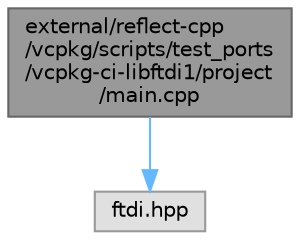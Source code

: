 digraph "external/reflect-cpp/vcpkg/scripts/test_ports/vcpkg-ci-libftdi1/project/main.cpp"
{
 // LATEX_PDF_SIZE
  bgcolor="transparent";
  edge [fontname=Helvetica,fontsize=10,labelfontname=Helvetica,labelfontsize=10];
  node [fontname=Helvetica,fontsize=10,shape=box,height=0.2,width=0.4];
  Node1 [id="Node000001",label="external/reflect-cpp\l/vcpkg/scripts/test_ports\l/vcpkg-ci-libftdi1/project\l/main.cpp",height=0.2,width=0.4,color="gray40", fillcolor="grey60", style="filled", fontcolor="black",tooltip=" "];
  Node1 -> Node2 [id="edge2_Node000001_Node000002",color="steelblue1",style="solid",tooltip=" "];
  Node2 [id="Node000002",label="ftdi.hpp",height=0.2,width=0.4,color="grey60", fillcolor="#E0E0E0", style="filled",tooltip=" "];
}
